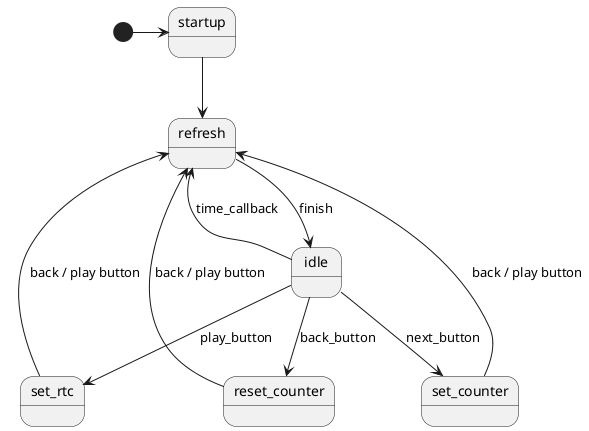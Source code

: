 @startuml
[*]->startup
startup --> refresh
refresh --> idle : finish
idle --> refresh : time_callback
idle --> set_rtc : play_button
set_rtc --> refresh : back / play button
idle --> set_counter : next_button
set_counter --> refresh : back / play button
idle --> reset_counter : back_button
reset_counter --> refresh : back / play button
@enduml